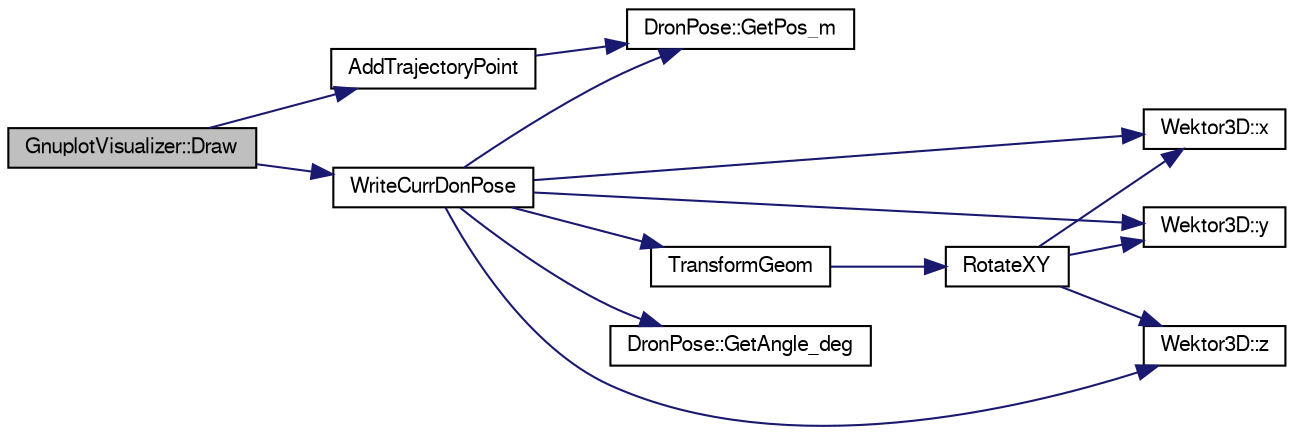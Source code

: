 digraph "GnuplotVisualizer::Draw"
{
  edge [fontname="FreeSans",fontsize="10",labelfontname="FreeSans",labelfontsize="10"];
  node [fontname="FreeSans",fontsize="10",shape=record];
  rankdir="LR";
  Node1 [label="GnuplotVisualizer::Draw",height=0.2,width=0.4,color="black", fillcolor="grey75", style="filled", fontcolor="black"];
  Node1 -> Node2 [color="midnightblue",fontsize="10",style="solid",fontname="FreeSans"];
  Node2 [label="AddTrajectoryPoint",height=0.2,width=0.4,color="black", fillcolor="white", style="filled",URL="$_gnuplot_visualizer_8cpp.html#a6c3d421ff2f75448e73d2e2d5bd4193f",tooltip="Dodaje punkt do ścieżki ruchu. "];
  Node2 -> Node3 [color="midnightblue",fontsize="10",style="solid",fontname="FreeSans"];
  Node3 [label="DronPose::GetPos_m",height=0.2,width=0.4,color="black", fillcolor="white", style="filled",URL="$class_dron_pose.html#a28a67bce394f521e1dad82e1e732d2b4",tooltip="Udostępnia wartości współrzędnych pozy robota. "];
  Node1 -> Node4 [color="midnightblue",fontsize="10",style="solid",fontname="FreeSans"];
  Node4 [label="WriteCurrDonPose",height=0.2,width=0.4,color="black", fillcolor="white", style="filled",URL="$_gnuplot_visualizer_8cpp.html#a9f7a66ce1ada8bb52c97bc5fb9110f61"];
  Node4 -> Node5 [color="midnightblue",fontsize="10",style="solid",fontname="FreeSans"];
  Node5 [label="DronPose::GetAngle_deg",height=0.2,width=0.4,color="black", fillcolor="white", style="filled",URL="$class_dron_pose.html#aa9160f3023b57af02925b0f897f479d7",tooltip="Udostępnia kąt orientacji drona. "];
  Node4 -> Node6 [color="midnightblue",fontsize="10",style="solid",fontname="FreeSans"];
  Node6 [label="Wektor3D::x",height=0.2,width=0.4,color="black", fillcolor="white", style="filled",URL="$class_wektor3_d.html#ad0c31a932da0869dd3ef99ed6e8025c1",tooltip="Udostępia do odczytu współrzędną x-ową. "];
  Node4 -> Node7 [color="midnightblue",fontsize="10",style="solid",fontname="FreeSans"];
  Node7 [label="Wektor3D::y",height=0.2,width=0.4,color="black", fillcolor="white", style="filled",URL="$class_wektor3_d.html#a470e6aadf3fca3101398c9326f20bfa6",tooltip="Udostępia do odczytu współrzędną y-ową. "];
  Node4 -> Node8 [color="midnightblue",fontsize="10",style="solid",fontname="FreeSans"];
  Node8 [label="Wektor3D::z",height=0.2,width=0.4,color="black", fillcolor="white", style="filled",URL="$class_wektor3_d.html#a79389ab1455820e0ad030350668d91d7",tooltip="Udostępia do odczytu współrzędną z-ową. "];
  Node4 -> Node9 [color="midnightblue",fontsize="10",style="solid",fontname="FreeSans"];
  Node9 [label="TransformGeom",height=0.2,width=0.4,color="black", fillcolor="white", style="filled",URL="$_gnuplot_visualizer_8cpp.html#a859ec2a0d8df8dcd2986cafdf41929a6"];
  Node9 -> Node10 [color="midnightblue",fontsize="10",style="solid",fontname="FreeSans"];
  Node10 [label="RotateXY",height=0.2,width=0.4,color="black", fillcolor="white", style="filled",URL="$_gnuplot_visualizer_8cpp.html#a359580f84d2edd509de42303e4759bc2",tooltip="Rotacja i skalowanie współrzędnych punktu. "];
  Node10 -> Node6 [color="midnightblue",fontsize="10",style="solid",fontname="FreeSans"];
  Node10 -> Node7 [color="midnightblue",fontsize="10",style="solid",fontname="FreeSans"];
  Node10 -> Node8 [color="midnightblue",fontsize="10",style="solid",fontname="FreeSans"];
  Node4 -> Node3 [color="midnightblue",fontsize="10",style="solid",fontname="FreeSans"];
}
